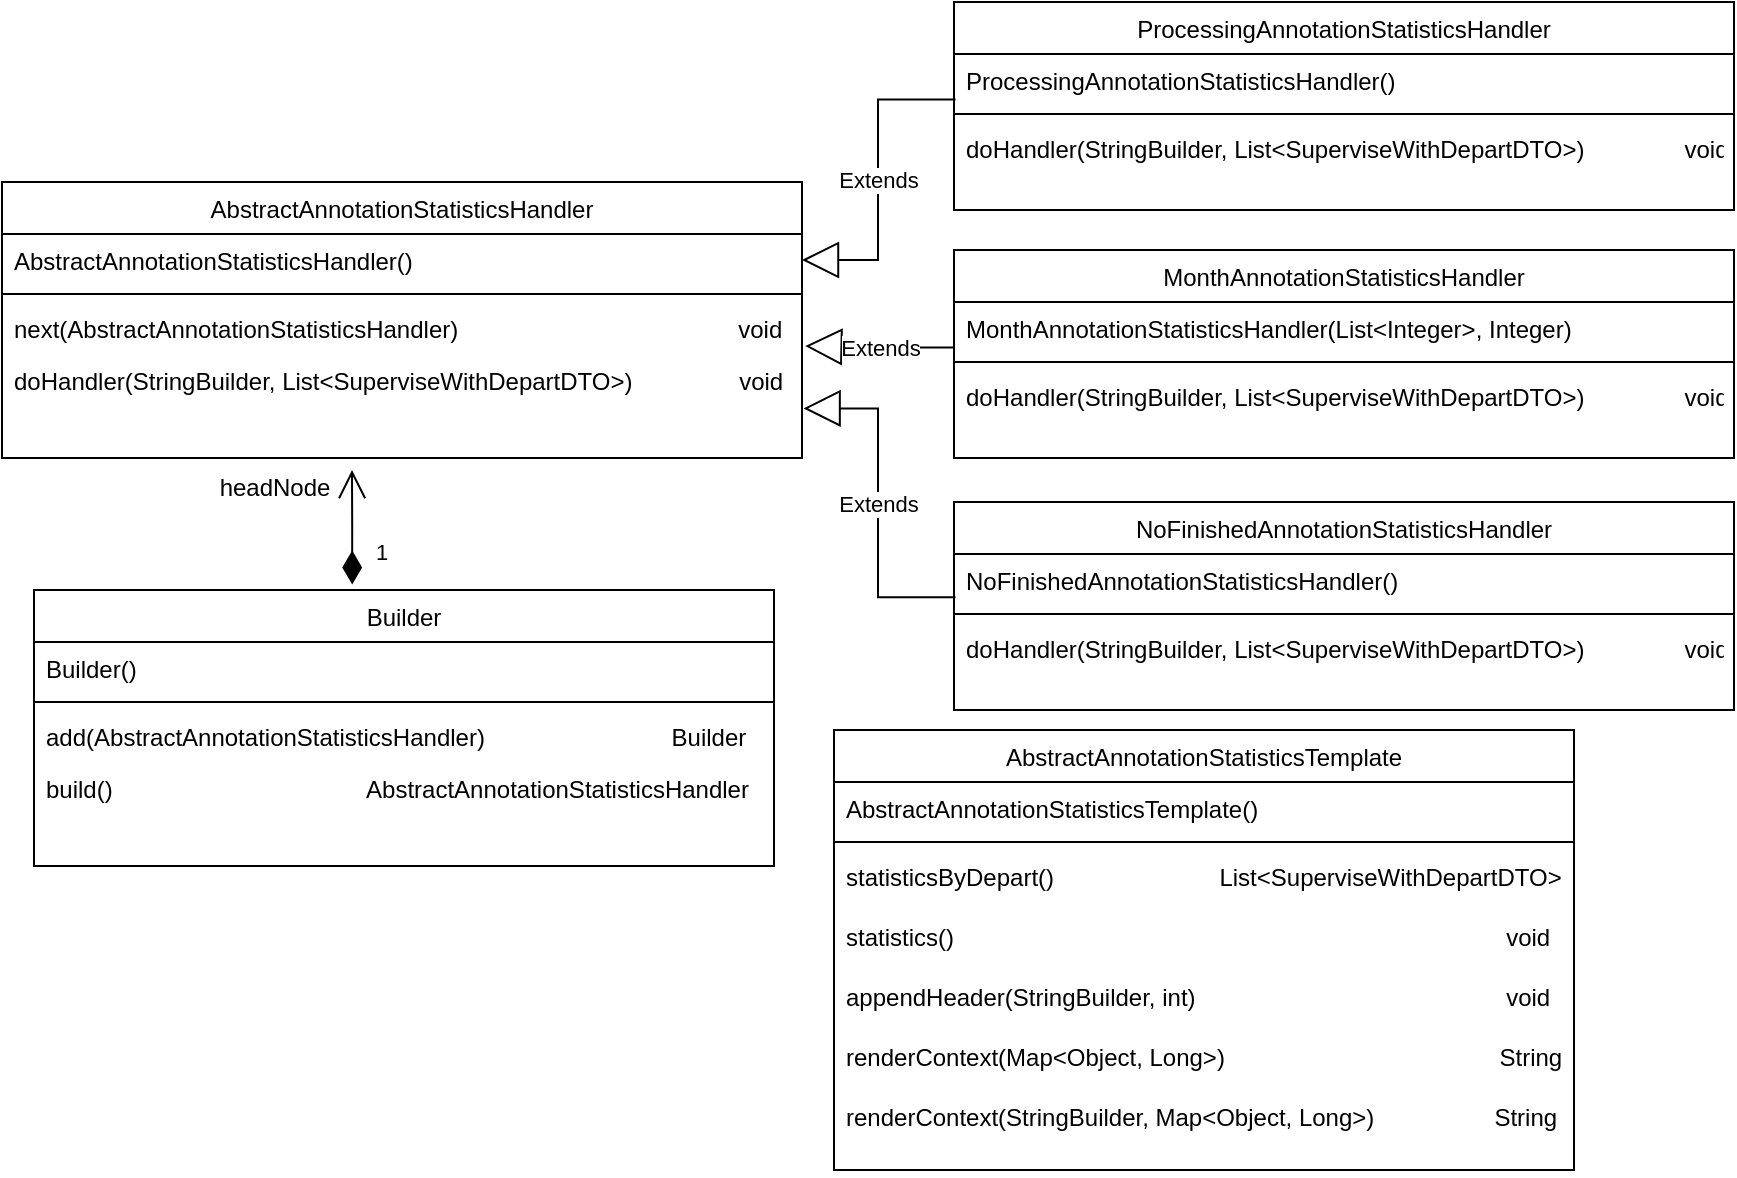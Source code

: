<mxfile version="22.0.8" type="github">
  <diagram id="C5RBs43oDa-KdzZeNtuy" name="Page-1">
    <mxGraphModel dx="1050" dy="542" grid="1" gridSize="10" guides="1" tooltips="1" connect="1" arrows="1" fold="1" page="1" pageScale="1" pageWidth="827" pageHeight="1169" math="0" shadow="0">
      <root>
        <mxCell id="WIyWlLk6GJQsqaUBKTNV-0" />
        <mxCell id="WIyWlLk6GJQsqaUBKTNV-1" parent="WIyWlLk6GJQsqaUBKTNV-0" />
        <mxCell id="zkfFHV4jXpPFQw0GAbJ--0" value="AbstractAnnotationStatisticsHandler" style="swimlane;fontStyle=0;align=center;verticalAlign=top;childLayout=stackLayout;horizontal=1;startSize=26;horizontalStack=0;resizeParent=1;resizeLast=0;collapsible=1;marginBottom=0;rounded=0;shadow=0;strokeWidth=1;" parent="WIyWlLk6GJQsqaUBKTNV-1" vertex="1">
          <mxGeometry x="14" y="96" width="400" height="138" as="geometry">
            <mxRectangle x="230" y="140" width="160" height="26" as="alternateBounds" />
          </mxGeometry>
        </mxCell>
        <mxCell id="zkfFHV4jXpPFQw0GAbJ--1" value="AbstractAnnotationStatisticsHandler()" style="text;align=left;verticalAlign=top;spacingLeft=4;spacingRight=4;overflow=hidden;rotatable=0;points=[[0,0.5],[1,0.5]];portConstraint=eastwest;" parent="zkfFHV4jXpPFQw0GAbJ--0" vertex="1">
          <mxGeometry y="26" width="400" height="26" as="geometry" />
        </mxCell>
        <mxCell id="zkfFHV4jXpPFQw0GAbJ--4" value="" style="line;html=1;strokeWidth=1;align=left;verticalAlign=middle;spacingTop=-1;spacingLeft=3;spacingRight=3;rotatable=0;labelPosition=right;points=[];portConstraint=eastwest;" parent="zkfFHV4jXpPFQw0GAbJ--0" vertex="1">
          <mxGeometry y="52" width="400" height="8" as="geometry" />
        </mxCell>
        <mxCell id="zkfFHV4jXpPFQw0GAbJ--5" value="next(AbstractAnnotationStatisticsHandler)                                          void" style="text;align=left;verticalAlign=top;spacingLeft=4;spacingRight=4;overflow=hidden;rotatable=0;points=[[0,0.5],[1,0.5]];portConstraint=eastwest;fillColor=none;" parent="zkfFHV4jXpPFQw0GAbJ--0" vertex="1">
          <mxGeometry y="60" width="400" height="26" as="geometry" />
        </mxCell>
        <mxCell id="_-8np-WMYmRCOLz6DxnW-0" value="doHandler(StringBuilder, List&lt;SuperviseWithDepartDTO&gt;)                void" style="text;align=left;verticalAlign=top;spacingLeft=4;spacingRight=4;overflow=hidden;rotatable=0;points=[[0,0.5],[1,0.5]];portConstraint=eastwest;" vertex="1" parent="zkfFHV4jXpPFQw0GAbJ--0">
          <mxGeometry y="86" width="400" height="26" as="geometry" />
        </mxCell>
        <mxCell id="zkfFHV4jXpPFQw0GAbJ--6" value="Builder" style="swimlane;fontStyle=0;align=center;verticalAlign=top;childLayout=stackLayout;horizontal=1;startSize=26;horizontalStack=0;resizeParent=1;resizeLast=0;collapsible=1;marginBottom=0;rounded=0;shadow=0;strokeWidth=1;" parent="WIyWlLk6GJQsqaUBKTNV-1" vertex="1">
          <mxGeometry x="30" y="300" width="370" height="138" as="geometry">
            <mxRectangle x="130" y="380" width="160" height="26" as="alternateBounds" />
          </mxGeometry>
        </mxCell>
        <mxCell id="zkfFHV4jXpPFQw0GAbJ--7" value="Builder()" style="text;align=left;verticalAlign=top;spacingLeft=4;spacingRight=4;overflow=hidden;rotatable=0;points=[[0,0.5],[1,0.5]];portConstraint=eastwest;" parent="zkfFHV4jXpPFQw0GAbJ--6" vertex="1">
          <mxGeometry y="26" width="370" height="26" as="geometry" />
        </mxCell>
        <mxCell id="zkfFHV4jXpPFQw0GAbJ--9" value="" style="line;html=1;strokeWidth=1;align=left;verticalAlign=middle;spacingTop=-1;spacingLeft=3;spacingRight=3;rotatable=0;labelPosition=right;points=[];portConstraint=eastwest;" parent="zkfFHV4jXpPFQw0GAbJ--6" vertex="1">
          <mxGeometry y="52" width="370" height="8" as="geometry" />
        </mxCell>
        <mxCell id="zkfFHV4jXpPFQw0GAbJ--10" value="add(AbstractAnnotationStatisticsHandler)                            Builder" style="text;align=left;verticalAlign=top;spacingLeft=4;spacingRight=4;overflow=hidden;rotatable=0;points=[[0,0.5],[1,0.5]];portConstraint=eastwest;fontStyle=0" parent="zkfFHV4jXpPFQw0GAbJ--6" vertex="1">
          <mxGeometry y="60" width="370" height="26" as="geometry" />
        </mxCell>
        <mxCell id="zkfFHV4jXpPFQw0GAbJ--11" value="build()                                      AbstractAnnotationStatisticsHandler" style="text;align=left;verticalAlign=top;spacingLeft=4;spacingRight=4;overflow=hidden;rotatable=0;points=[[0,0.5],[1,0.5]];portConstraint=eastwest;" parent="zkfFHV4jXpPFQw0GAbJ--6" vertex="1">
          <mxGeometry y="86" width="370" height="26" as="geometry" />
        </mxCell>
        <mxCell id="zkfFHV4jXpPFQw0GAbJ--17" value="ProcessingAnnotationStatisticsHandler" style="swimlane;fontStyle=0;align=center;verticalAlign=top;childLayout=stackLayout;horizontal=1;startSize=26;horizontalStack=0;resizeParent=1;resizeLast=0;collapsible=1;marginBottom=0;rounded=0;shadow=0;strokeWidth=1;" parent="WIyWlLk6GJQsqaUBKTNV-1" vertex="1">
          <mxGeometry x="490" y="6" width="390" height="104" as="geometry">
            <mxRectangle x="550" y="140" width="160" height="26" as="alternateBounds" />
          </mxGeometry>
        </mxCell>
        <mxCell id="zkfFHV4jXpPFQw0GAbJ--18" value="ProcessingAnnotationStatisticsHandler()" style="text;align=left;verticalAlign=top;spacingLeft=4;spacingRight=4;overflow=hidden;rotatable=0;points=[[0,0.5],[1,0.5]];portConstraint=eastwest;" parent="zkfFHV4jXpPFQw0GAbJ--17" vertex="1">
          <mxGeometry y="26" width="390" height="26" as="geometry" />
        </mxCell>
        <mxCell id="zkfFHV4jXpPFQw0GAbJ--23" value="" style="line;html=1;strokeWidth=1;align=left;verticalAlign=middle;spacingTop=-1;spacingLeft=3;spacingRight=3;rotatable=0;labelPosition=right;points=[];portConstraint=eastwest;" parent="zkfFHV4jXpPFQw0GAbJ--17" vertex="1">
          <mxGeometry y="52" width="390" height="8" as="geometry" />
        </mxCell>
        <mxCell id="zkfFHV4jXpPFQw0GAbJ--25" value="doHandler(StringBuilder, List&lt;SuperviseWithDepartDTO&gt;)               void" style="text;align=left;verticalAlign=top;spacingLeft=4;spacingRight=4;overflow=hidden;rotatable=0;points=[[0,0.5],[1,0.5]];portConstraint=eastwest;" parent="zkfFHV4jXpPFQw0GAbJ--17" vertex="1">
          <mxGeometry y="60" width="390" height="26" as="geometry" />
        </mxCell>
        <mxCell id="_-8np-WMYmRCOLz6DxnW-2" value="MonthAnnotationStatisticsHandler" style="swimlane;fontStyle=0;align=center;verticalAlign=top;childLayout=stackLayout;horizontal=1;startSize=26;horizontalStack=0;resizeParent=1;resizeLast=0;collapsible=1;marginBottom=0;rounded=0;shadow=0;strokeWidth=1;" vertex="1" parent="WIyWlLk6GJQsqaUBKTNV-1">
          <mxGeometry x="490" y="130" width="390" height="104" as="geometry">
            <mxRectangle x="550" y="140" width="160" height="26" as="alternateBounds" />
          </mxGeometry>
        </mxCell>
        <mxCell id="_-8np-WMYmRCOLz6DxnW-3" value="MonthAnnotationStatisticsHandler(List&lt;Integer&gt;, Integer)" style="text;align=left;verticalAlign=top;spacingLeft=4;spacingRight=4;overflow=hidden;rotatable=0;points=[[0,0.5],[1,0.5]];portConstraint=eastwest;" vertex="1" parent="_-8np-WMYmRCOLz6DxnW-2">
          <mxGeometry y="26" width="390" height="26" as="geometry" />
        </mxCell>
        <mxCell id="_-8np-WMYmRCOLz6DxnW-4" value="" style="line;html=1;strokeWidth=1;align=left;verticalAlign=middle;spacingTop=-1;spacingLeft=3;spacingRight=3;rotatable=0;labelPosition=right;points=[];portConstraint=eastwest;" vertex="1" parent="_-8np-WMYmRCOLz6DxnW-2">
          <mxGeometry y="52" width="390" height="8" as="geometry" />
        </mxCell>
        <mxCell id="_-8np-WMYmRCOLz6DxnW-5" value="doHandler(StringBuilder, List&lt;SuperviseWithDepartDTO&gt;)               void" style="text;align=left;verticalAlign=top;spacingLeft=4;spacingRight=4;overflow=hidden;rotatable=0;points=[[0,0.5],[1,0.5]];portConstraint=eastwest;" vertex="1" parent="_-8np-WMYmRCOLz6DxnW-2">
          <mxGeometry y="60" width="390" height="26" as="geometry" />
        </mxCell>
        <mxCell id="_-8np-WMYmRCOLz6DxnW-6" value="NoFinishedAnnotationStatisticsHandler" style="swimlane;fontStyle=0;align=center;verticalAlign=top;childLayout=stackLayout;horizontal=1;startSize=26;horizontalStack=0;resizeParent=1;resizeLast=0;collapsible=1;marginBottom=0;rounded=0;shadow=0;strokeWidth=1;" vertex="1" parent="WIyWlLk6GJQsqaUBKTNV-1">
          <mxGeometry x="490" y="256" width="390" height="104" as="geometry">
            <mxRectangle x="550" y="140" width="160" height="26" as="alternateBounds" />
          </mxGeometry>
        </mxCell>
        <mxCell id="_-8np-WMYmRCOLz6DxnW-7" value="NoFinishedAnnotationStatisticsHandler()" style="text;align=left;verticalAlign=top;spacingLeft=4;spacingRight=4;overflow=hidden;rotatable=0;points=[[0,0.5],[1,0.5]];portConstraint=eastwest;" vertex="1" parent="_-8np-WMYmRCOLz6DxnW-6">
          <mxGeometry y="26" width="390" height="26" as="geometry" />
        </mxCell>
        <mxCell id="_-8np-WMYmRCOLz6DxnW-8" value="" style="line;html=1;strokeWidth=1;align=left;verticalAlign=middle;spacingTop=-1;spacingLeft=3;spacingRight=3;rotatable=0;labelPosition=right;points=[];portConstraint=eastwest;" vertex="1" parent="_-8np-WMYmRCOLz6DxnW-6">
          <mxGeometry y="52" width="390" height="8" as="geometry" />
        </mxCell>
        <mxCell id="_-8np-WMYmRCOLz6DxnW-9" value="doHandler(StringBuilder, List&lt;SuperviseWithDepartDTO&gt;)               void" style="text;align=left;verticalAlign=top;spacingLeft=4;spacingRight=4;overflow=hidden;rotatable=0;points=[[0,0.5],[1,0.5]];portConstraint=eastwest;" vertex="1" parent="_-8np-WMYmRCOLz6DxnW-6">
          <mxGeometry y="60" width="390" height="26" as="geometry" />
        </mxCell>
        <mxCell id="_-8np-WMYmRCOLz6DxnW-15" value="Extends" style="endArrow=block;endSize=16;endFill=0;html=1;rounded=0;entryX=1;entryY=0.5;entryDx=0;entryDy=0;exitX=0.002;exitY=0.877;exitDx=0;exitDy=0;exitPerimeter=0;edgeStyle=orthogonalEdgeStyle;" edge="1" parent="WIyWlLk6GJQsqaUBKTNV-1" source="zkfFHV4jXpPFQw0GAbJ--18" target="zkfFHV4jXpPFQw0GAbJ--1">
          <mxGeometry width="160" relative="1" as="geometry">
            <mxPoint x="330" y="480" as="sourcePoint" />
            <mxPoint x="490" y="480" as="targetPoint" />
          </mxGeometry>
        </mxCell>
        <mxCell id="_-8np-WMYmRCOLz6DxnW-22" value="Extends" style="endArrow=block;endSize=16;endFill=0;html=1;rounded=0;entryX=1.004;entryY=-0.154;entryDx=0;entryDy=0;entryPerimeter=0;exitX=0;exitY=0.877;exitDx=0;exitDy=0;exitPerimeter=0;edgeStyle=orthogonalEdgeStyle;" edge="1" parent="WIyWlLk6GJQsqaUBKTNV-1" source="_-8np-WMYmRCOLz6DxnW-3" target="_-8np-WMYmRCOLz6DxnW-0">
          <mxGeometry width="160" relative="1" as="geometry">
            <mxPoint x="330" y="280" as="sourcePoint" />
            <mxPoint x="490" y="280" as="targetPoint" />
          </mxGeometry>
        </mxCell>
        <mxCell id="_-8np-WMYmRCOLz6DxnW-23" value="Extends" style="endArrow=block;endSize=16;endFill=0;html=1;rounded=0;exitX=0.002;exitY=0.831;exitDx=0;exitDy=0;exitPerimeter=0;edgeStyle=orthogonalEdgeStyle;entryX=1.002;entryY=1.046;entryDx=0;entryDy=0;entryPerimeter=0;" edge="1" parent="WIyWlLk6GJQsqaUBKTNV-1" source="_-8np-WMYmRCOLz6DxnW-7" target="_-8np-WMYmRCOLz6DxnW-0">
          <mxGeometry width="160" relative="1" as="geometry">
            <mxPoint x="280" y="310" as="sourcePoint" />
            <mxPoint x="430" y="211" as="targetPoint" />
          </mxGeometry>
        </mxCell>
        <mxCell id="_-8np-WMYmRCOLz6DxnW-24" value="1" style="endArrow=open;html=1;endSize=12;startArrow=diamondThin;startSize=14;startFill=1;edgeStyle=orthogonalEdgeStyle;align=left;verticalAlign=bottom;rounded=0;exitX=0.43;exitY=-0.02;exitDx=0;exitDy=0;exitPerimeter=0;" edge="1" parent="WIyWlLk6GJQsqaUBKTNV-1" source="zkfFHV4jXpPFQw0GAbJ--6">
          <mxGeometry x="-0.749" y="-11" relative="1" as="geometry">
            <mxPoint x="190" y="270" as="sourcePoint" />
            <mxPoint x="189" y="240" as="targetPoint" />
            <mxPoint x="-1" as="offset" />
          </mxGeometry>
        </mxCell>
        <mxCell id="_-8np-WMYmRCOLz6DxnW-27" value="headNode" style="text;html=1;align=center;verticalAlign=middle;resizable=0;points=[];autosize=1;strokeColor=none;fillColor=none;" vertex="1" parent="WIyWlLk6GJQsqaUBKTNV-1">
          <mxGeometry x="110" y="234" width="80" height="30" as="geometry" />
        </mxCell>
        <mxCell id="_-8np-WMYmRCOLz6DxnW-28" value="&lt;span style=&quot;font-weight: normal;&quot;&gt;AbstractAnnotationStatisticsTemplate&lt;/span&gt;" style="swimlane;fontStyle=1;align=center;verticalAlign=top;childLayout=stackLayout;horizontal=1;startSize=26;horizontalStack=0;resizeParent=1;resizeParentMax=0;resizeLast=0;collapsible=1;marginBottom=0;whiteSpace=wrap;html=1;" vertex="1" parent="WIyWlLk6GJQsqaUBKTNV-1">
          <mxGeometry x="430" y="370" width="370" height="220" as="geometry" />
        </mxCell>
        <mxCell id="_-8np-WMYmRCOLz6DxnW-29" value="AbstractAnnotationStatisticsTemplate()" style="text;strokeColor=none;fillColor=none;align=left;verticalAlign=top;spacingLeft=4;spacingRight=4;overflow=hidden;rotatable=0;points=[[0,0.5],[1,0.5]];portConstraint=eastwest;whiteSpace=wrap;html=1;" vertex="1" parent="_-8np-WMYmRCOLz6DxnW-28">
          <mxGeometry y="26" width="370" height="26" as="geometry" />
        </mxCell>
        <mxCell id="_-8np-WMYmRCOLz6DxnW-30" value="" style="line;strokeWidth=1;fillColor=none;align=left;verticalAlign=middle;spacingTop=-1;spacingLeft=3;spacingRight=3;rotatable=0;labelPosition=right;points=[];portConstraint=eastwest;strokeColor=inherit;" vertex="1" parent="_-8np-WMYmRCOLz6DxnW-28">
          <mxGeometry y="52" width="370" height="8" as="geometry" />
        </mxCell>
        <mxCell id="_-8np-WMYmRCOLz6DxnW-31" value="statisticsByDepart()&lt;span style=&quot;white-space: pre;&quot;&gt;&#x9;&lt;/span&gt;&lt;span style=&quot;white-space: pre;&quot;&gt;&#x9;&lt;/span&gt;&lt;span style=&quot;white-space: pre;&quot;&gt;&#x9;&lt;/span&gt;&lt;span style=&quot;white-space: pre;&quot;&gt;&#x9;&lt;/span&gt;List&amp;lt;SuperviseWithDepartDTO&amp;gt;" style="text;strokeColor=none;fillColor=none;align=left;verticalAlign=top;spacingLeft=4;spacingRight=4;overflow=hidden;rotatable=0;points=[[0,0.5],[1,0.5]];portConstraint=eastwest;whiteSpace=wrap;html=1;" vertex="1" parent="_-8np-WMYmRCOLz6DxnW-28">
          <mxGeometry y="60" width="370" height="30" as="geometry" />
        </mxCell>
        <mxCell id="_-8np-WMYmRCOLz6DxnW-32" value="statistics()&lt;span style=&quot;white-space: pre;&quot;&gt;&#x9;&lt;/span&gt;&lt;span style=&quot;white-space: pre;&quot;&gt;&#x9;&lt;/span&gt;&lt;span style=&quot;white-space: pre;&quot;&gt;&#x9;&lt;/span&gt;&lt;span style=&quot;white-space: pre;&quot;&gt;&#x9;&lt;/span&gt;&lt;span style=&quot;white-space: pre;&quot;&gt;&#x9;&lt;/span&gt;&lt;span style=&quot;white-space: pre;&quot;&gt;&#x9;&lt;/span&gt;&lt;span style=&quot;white-space: pre;&quot;&gt;&#x9;&lt;/span&gt;&lt;span style=&quot;white-space: pre;&quot;&gt;&#x9;&lt;/span&gt;&lt;span style=&quot;white-space: pre;&quot;&gt;&#x9;&lt;/span&gt;&lt;span style=&quot;white-space: pre;&quot;&gt;&#x9;&lt;/span&gt;&amp;nbsp; &amp;nbsp;void" style="text;strokeColor=none;fillColor=none;align=left;verticalAlign=top;spacingLeft=4;spacingRight=4;overflow=hidden;rotatable=0;points=[[0,0.5],[1,0.5]];portConstraint=eastwest;whiteSpace=wrap;html=1;" vertex="1" parent="_-8np-WMYmRCOLz6DxnW-28">
          <mxGeometry y="90" width="370" height="30" as="geometry" />
        </mxCell>
        <mxCell id="_-8np-WMYmRCOLz6DxnW-35" value="appendHeader(StringBuilder, int)&amp;nbsp;&amp;nbsp;&lt;span style=&quot;white-space: pre;&quot;&gt;&#x9;&lt;/span&gt;&lt;span style=&quot;white-space: pre;&quot;&gt;&#x9;&lt;/span&gt;&lt;span style=&quot;white-space: pre;&quot;&gt;&#x9;&lt;/span&gt;&lt;span style=&quot;white-space: pre;&quot;&gt;&#x9;&lt;/span&gt;&lt;span style=&quot;white-space: pre;&quot;&gt;&#x9;&lt;/span&gt;&lt;span style=&quot;white-space: pre;&quot;&gt;&#x9;&lt;/span&gt;&amp;nbsp; &amp;nbsp;void" style="text;strokeColor=none;fillColor=none;align=left;verticalAlign=top;spacingLeft=4;spacingRight=4;overflow=hidden;rotatable=0;points=[[0,0.5],[1,0.5]];portConstraint=eastwest;whiteSpace=wrap;html=1;" vertex="1" parent="_-8np-WMYmRCOLz6DxnW-28">
          <mxGeometry y="120" width="370" height="30" as="geometry" />
        </mxCell>
        <mxCell id="_-8np-WMYmRCOLz6DxnW-34" value="renderContext(Map&amp;lt;Object, Long&amp;gt;)&amp;nbsp;&amp;nbsp;&lt;span style=&quot;white-space: pre;&quot;&gt;&#x9;&lt;/span&gt;&lt;span style=&quot;white-space: pre;&quot;&gt;&#x9;&lt;/span&gt;&lt;span style=&quot;white-space: pre;&quot;&gt;&#x9;&lt;/span&gt;&lt;span style=&quot;white-space: pre;&quot;&gt;&#x9;&lt;/span&gt;&amp;nbsp; &amp;nbsp; &amp;nbsp; &amp;nbsp; &amp;nbsp; String" style="text;strokeColor=none;fillColor=none;align=left;verticalAlign=top;spacingLeft=4;spacingRight=4;overflow=hidden;rotatable=0;points=[[0,0.5],[1,0.5]];portConstraint=eastwest;whiteSpace=wrap;html=1;" vertex="1" parent="_-8np-WMYmRCOLz6DxnW-28">
          <mxGeometry y="150" width="370" height="30" as="geometry" />
        </mxCell>
        <mxCell id="_-8np-WMYmRCOLz6DxnW-33" value="renderContext(StringBuilder, Map&amp;lt;Object, Long&amp;gt;)&amp;nbsp;&amp;nbsp;&#x9;&lt;span style=&quot;border-color: var(--border-color);&quot;&gt;&lt;span style=&quot;white-space: pre;&quot;&gt;&amp;nbsp;&amp;nbsp;&amp;nbsp;&amp;nbsp;&lt;/span&gt;&lt;/span&gt;&lt;span style=&quot;border-color: var(--border-color);&quot;&gt;&lt;span style=&quot;white-space: pre;&quot;&gt;&amp;nbsp;&amp;nbsp;&amp;nbsp;&amp;nbsp;&lt;/span&gt;&lt;/span&gt;&lt;span style=&quot;border-color: var(--border-color);&quot;&gt;&lt;span style=&quot;white-space: pre;&quot;&gt;&amp;nbsp;&amp;nbsp;&amp;nbsp;&amp;nbsp;&lt;/span&gt;&lt;/span&gt;&amp;nbsp; &amp;nbsp;String" style="text;strokeColor=none;fillColor=none;align=left;verticalAlign=top;spacingLeft=4;spacingRight=4;overflow=hidden;rotatable=0;points=[[0,0.5],[1,0.5]];portConstraint=eastwest;whiteSpace=wrap;html=1;" vertex="1" parent="_-8np-WMYmRCOLz6DxnW-28">
          <mxGeometry y="180" width="370" height="40" as="geometry" />
        </mxCell>
      </root>
    </mxGraphModel>
  </diagram>
</mxfile>
